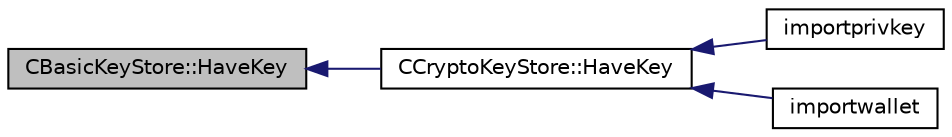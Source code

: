 digraph "CBasicKeyStore::HaveKey"
{
  edge [fontname="Helvetica",fontsize="10",labelfontname="Helvetica",labelfontsize="10"];
  node [fontname="Helvetica",fontsize="10",shape=record];
  rankdir="LR";
  Node94 [label="CBasicKeyStore::HaveKey",height=0.2,width=0.4,color="black", fillcolor="grey75", style="filled", fontcolor="black"];
  Node94 -> Node95 [dir="back",color="midnightblue",fontsize="10",style="solid",fontname="Helvetica"];
  Node95 [label="CCryptoKeyStore::HaveKey",height=0.2,width=0.4,color="black", fillcolor="white", style="filled",URL="$db/dad/class_c_crypto_key_store.html#a6c115cf1fc4129b43c8846b3d51d8ff5"];
  Node95 -> Node96 [dir="back",color="midnightblue",fontsize="10",style="solid",fontname="Helvetica"];
  Node96 [label="importprivkey",height=0.2,width=0.4,color="black", fillcolor="white", style="filled",URL="$dc/dbf/rpcdump_8cpp.html#a3a6fdb974fce01220a895393d444e981"];
  Node95 -> Node97 [dir="back",color="midnightblue",fontsize="10",style="solid",fontname="Helvetica"];
  Node97 [label="importwallet",height=0.2,width=0.4,color="black", fillcolor="white", style="filled",URL="$dc/dbf/rpcdump_8cpp.html#a2566d5c9dd1938b74e70398cdb3ac5c1"];
}

